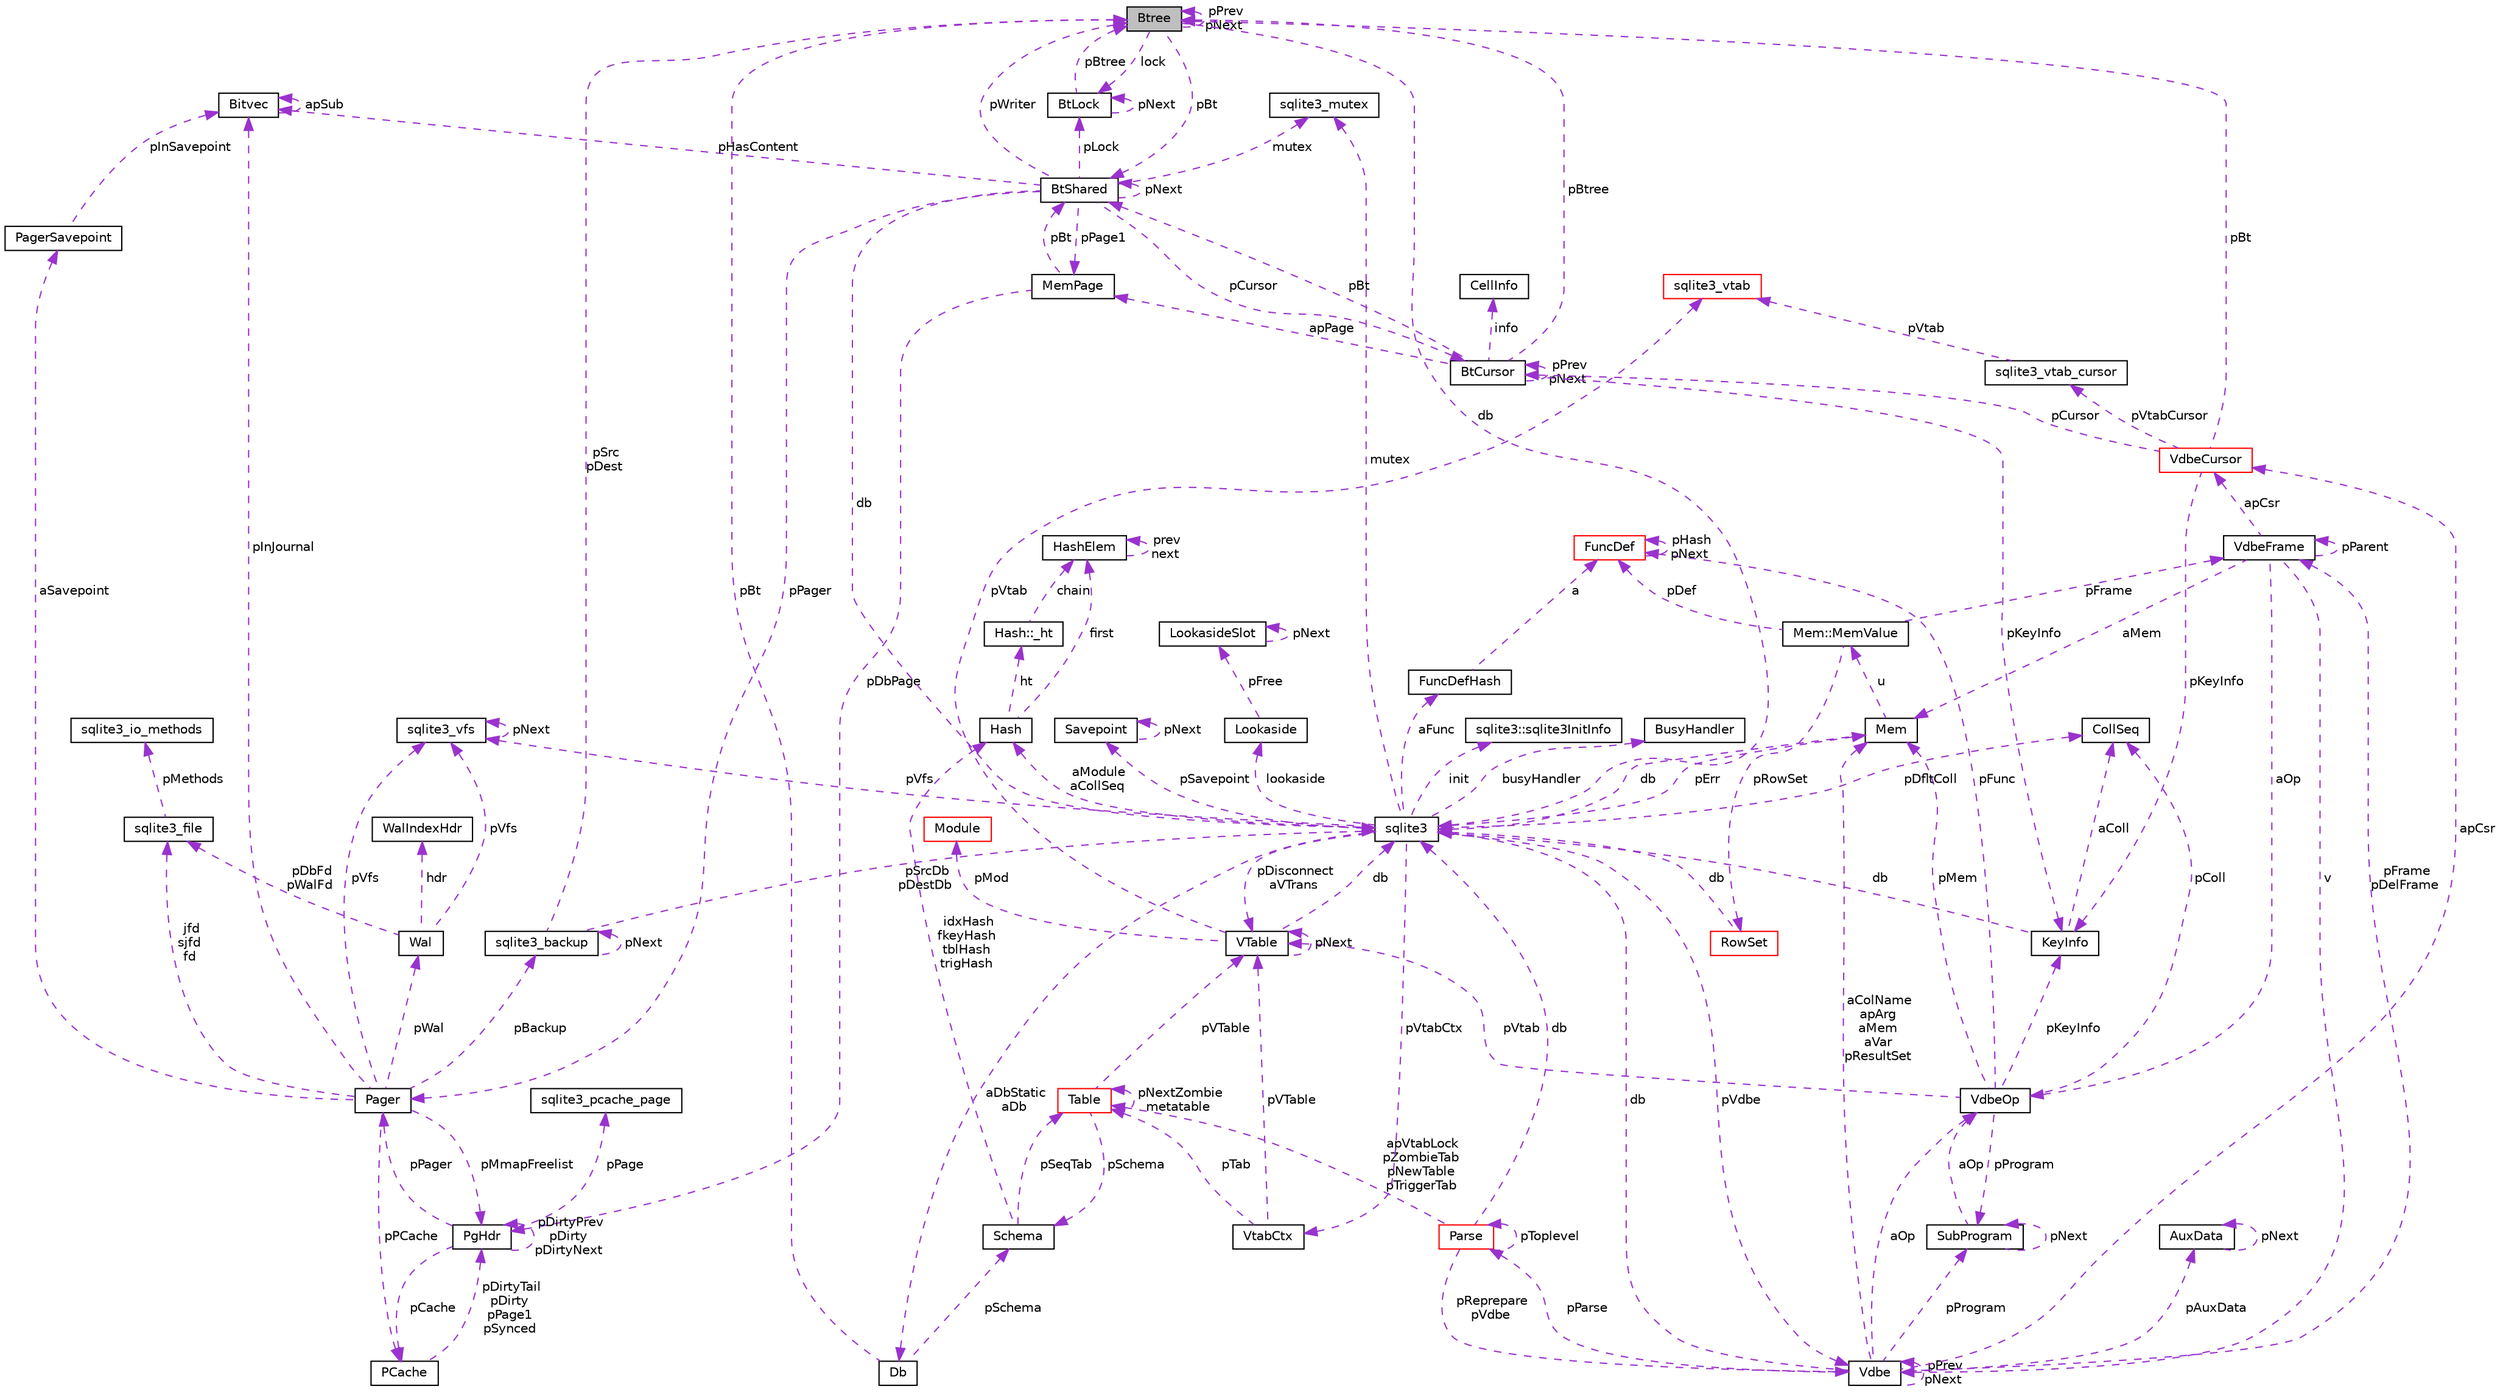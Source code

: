 digraph "Btree"
{
  edge [fontname="Helvetica",fontsize="10",labelfontname="Helvetica",labelfontsize="10"];
  node [fontname="Helvetica",fontsize="10",shape=record];
  Node1 [label="Btree",height=0.2,width=0.4,color="black", fillcolor="grey75", style="filled", fontcolor="black"];
  Node2 -> Node1 [dir="back",color="darkorchid3",fontsize="10",style="dashed",label=" pBt" ,fontname="Helvetica"];
  Node2 [label="BtShared",height=0.2,width=0.4,color="black", fillcolor="white", style="filled",URL="$struct_bt_shared.html"];
  Node3 -> Node2 [dir="back",color="darkorchid3",fontsize="10",style="dashed",label=" pCursor" ,fontname="Helvetica"];
  Node3 [label="BtCursor",height=0.2,width=0.4,color="black", fillcolor="white", style="filled",URL="$struct_bt_cursor.html"];
  Node3 -> Node3 [dir="back",color="darkorchid3",fontsize="10",style="dashed",label=" pPrev\npNext" ,fontname="Helvetica"];
  Node4 -> Node3 [dir="back",color="darkorchid3",fontsize="10",style="dashed",label=" info" ,fontname="Helvetica"];
  Node4 [label="CellInfo",height=0.2,width=0.4,color="black", fillcolor="white", style="filled",URL="$struct_cell_info.html"];
  Node2 -> Node3 [dir="back",color="darkorchid3",fontsize="10",style="dashed",label=" pBt" ,fontname="Helvetica"];
  Node5 -> Node3 [dir="back",color="darkorchid3",fontsize="10",style="dashed",label=" apPage" ,fontname="Helvetica"];
  Node5 [label="MemPage",height=0.2,width=0.4,color="black", fillcolor="white", style="filled",URL="$struct_mem_page.html"];
  Node2 -> Node5 [dir="back",color="darkorchid3",fontsize="10",style="dashed",label=" pBt" ,fontname="Helvetica"];
  Node6 -> Node5 [dir="back",color="darkorchid3",fontsize="10",style="dashed",label=" pDbPage" ,fontname="Helvetica"];
  Node6 [label="PgHdr",height=0.2,width=0.4,color="black", fillcolor="white", style="filled",URL="$struct_pg_hdr.html"];
  Node7 -> Node6 [dir="back",color="darkorchid3",fontsize="10",style="dashed",label=" pPage" ,fontname="Helvetica"];
  Node7 [label="sqlite3_pcache_page",height=0.2,width=0.4,color="black", fillcolor="white", style="filled",URL="$structsqlite3__pcache__page.html"];
  Node8 -> Node6 [dir="back",color="darkorchid3",fontsize="10",style="dashed",label=" pCache" ,fontname="Helvetica"];
  Node8 [label="PCache",height=0.2,width=0.4,color="black", fillcolor="white", style="filled",URL="$struct_p_cache.html"];
  Node6 -> Node8 [dir="back",color="darkorchid3",fontsize="10",style="dashed",label=" pDirtyTail\npDirty\npPage1\npSynced" ,fontname="Helvetica"];
  Node6 -> Node6 [dir="back",color="darkorchid3",fontsize="10",style="dashed",label=" pDirtyPrev\npDirty\npDirtyNext" ,fontname="Helvetica"];
  Node9 -> Node6 [dir="back",color="darkorchid3",fontsize="10",style="dashed",label=" pPager" ,fontname="Helvetica"];
  Node9 [label="Pager",height=0.2,width=0.4,color="black", fillcolor="white", style="filled",URL="$struct_pager.html"];
  Node8 -> Node9 [dir="back",color="darkorchid3",fontsize="10",style="dashed",label=" pPCache" ,fontname="Helvetica"];
  Node10 -> Node9 [dir="back",color="darkorchid3",fontsize="10",style="dashed",label=" pBackup" ,fontname="Helvetica"];
  Node10 [label="sqlite3_backup",height=0.2,width=0.4,color="black", fillcolor="white", style="filled",URL="$structsqlite3__backup.html"];
  Node10 -> Node10 [dir="back",color="darkorchid3",fontsize="10",style="dashed",label=" pNext" ,fontname="Helvetica"];
  Node11 -> Node10 [dir="back",color="darkorchid3",fontsize="10",style="dashed",label=" pSrcDb\npDestDb" ,fontname="Helvetica"];
  Node11 [label="sqlite3",height=0.2,width=0.4,color="black", fillcolor="white", style="filled",URL="$structsqlite3.html"];
  Node12 -> Node11 [dir="back",color="darkorchid3",fontsize="10",style="dashed",label=" pErr" ,fontname="Helvetica"];
  Node12 [label="Mem",height=0.2,width=0.4,color="black", fillcolor="white", style="filled",URL="$struct_mem.html"];
  Node13 -> Node12 [dir="back",color="darkorchid3",fontsize="10",style="dashed",label=" u" ,fontname="Helvetica"];
  Node13 [label="Mem::MemValue",height=0.2,width=0.4,color="black", fillcolor="white", style="filled",URL="$union_mem_1_1_mem_value.html"];
  Node14 -> Node13 [dir="back",color="darkorchid3",fontsize="10",style="dashed",label=" pFrame" ,fontname="Helvetica"];
  Node14 [label="VdbeFrame",height=0.2,width=0.4,color="black", fillcolor="white", style="filled",URL="$struct_vdbe_frame.html"];
  Node12 -> Node14 [dir="back",color="darkorchid3",fontsize="10",style="dashed",label=" aMem" ,fontname="Helvetica"];
  Node15 -> Node14 [dir="back",color="darkorchid3",fontsize="10",style="dashed",label=" v" ,fontname="Helvetica"];
  Node15 [label="Vdbe",height=0.2,width=0.4,color="black", fillcolor="white", style="filled",URL="$struct_vdbe.html"];
  Node15 -> Node15 [dir="back",color="darkorchid3",fontsize="10",style="dashed",label=" pPrev\npNext" ,fontname="Helvetica"];
  Node12 -> Node15 [dir="back",color="darkorchid3",fontsize="10",style="dashed",label=" aColName\napArg\naMem\naVar\npResultSet" ,fontname="Helvetica"];
  Node11 -> Node15 [dir="back",color="darkorchid3",fontsize="10",style="dashed",label=" db" ,fontname="Helvetica"];
  Node14 -> Node15 [dir="back",color="darkorchid3",fontsize="10",style="dashed",label=" pFrame\npDelFrame" ,fontname="Helvetica"];
  Node16 -> Node15 [dir="back",color="darkorchid3",fontsize="10",style="dashed",label=" pAuxData" ,fontname="Helvetica"];
  Node16 [label="AuxData",height=0.2,width=0.4,color="black", fillcolor="white", style="filled",URL="$struct_aux_data.html"];
  Node16 -> Node16 [dir="back",color="darkorchid3",fontsize="10",style="dashed",label=" pNext" ,fontname="Helvetica"];
  Node17 -> Node15 [dir="back",color="darkorchid3",fontsize="10",style="dashed",label=" pProgram" ,fontname="Helvetica"];
  Node17 [label="SubProgram",height=0.2,width=0.4,color="black", fillcolor="white", style="filled",URL="$struct_sub_program.html"];
  Node17 -> Node17 [dir="back",color="darkorchid3",fontsize="10",style="dashed",label=" pNext" ,fontname="Helvetica"];
  Node18 -> Node17 [dir="back",color="darkorchid3",fontsize="10",style="dashed",label=" aOp" ,fontname="Helvetica"];
  Node18 [label="VdbeOp",height=0.2,width=0.4,color="black", fillcolor="white", style="filled",URL="$struct_vdbe_op.html"];
  Node12 -> Node18 [dir="back",color="darkorchid3",fontsize="10",style="dashed",label=" pMem" ,fontname="Helvetica"];
  Node19 -> Node18 [dir="back",color="darkorchid3",fontsize="10",style="dashed",label=" pColl" ,fontname="Helvetica"];
  Node19 [label="CollSeq",height=0.2,width=0.4,color="black", fillcolor="white", style="filled",URL="$struct_coll_seq.html"];
  Node20 -> Node18 [dir="back",color="darkorchid3",fontsize="10",style="dashed",label=" pVtab" ,fontname="Helvetica"];
  Node20 [label="VTable",height=0.2,width=0.4,color="black", fillcolor="white", style="filled",URL="$struct_v_table.html"];
  Node11 -> Node20 [dir="back",color="darkorchid3",fontsize="10",style="dashed",label=" db" ,fontname="Helvetica"];
  Node20 -> Node20 [dir="back",color="darkorchid3",fontsize="10",style="dashed",label=" pNext" ,fontname="Helvetica"];
  Node21 -> Node20 [dir="back",color="darkorchid3",fontsize="10",style="dashed",label=" pMod" ,fontname="Helvetica"];
  Node21 [label="Module",height=0.2,width=0.4,color="red", fillcolor="white", style="filled",URL="$struct_module.html"];
  Node22 -> Node20 [dir="back",color="darkorchid3",fontsize="10",style="dashed",label=" pVtab" ,fontname="Helvetica"];
  Node22 [label="sqlite3_vtab",height=0.2,width=0.4,color="red", fillcolor="white", style="filled",URL="$structsqlite3__vtab.html"];
  Node17 -> Node18 [dir="back",color="darkorchid3",fontsize="10",style="dashed",label=" pProgram" ,fontname="Helvetica"];
  Node23 -> Node18 [dir="back",color="darkorchid3",fontsize="10",style="dashed",label=" pKeyInfo" ,fontname="Helvetica"];
  Node23 [label="KeyInfo",height=0.2,width=0.4,color="black", fillcolor="white", style="filled",URL="$struct_key_info.html"];
  Node11 -> Node23 [dir="back",color="darkorchid3",fontsize="10",style="dashed",label=" db" ,fontname="Helvetica"];
  Node19 -> Node23 [dir="back",color="darkorchid3",fontsize="10",style="dashed",label=" aColl" ,fontname="Helvetica"];
  Node24 -> Node18 [dir="back",color="darkorchid3",fontsize="10",style="dashed",label=" pFunc" ,fontname="Helvetica"];
  Node24 [label="FuncDef",height=0.2,width=0.4,color="red", fillcolor="white", style="filled",URL="$struct_func_def.html"];
  Node24 -> Node24 [dir="back",color="darkorchid3",fontsize="10",style="dashed",label=" pHash\npNext" ,fontname="Helvetica"];
  Node25 -> Node15 [dir="back",color="darkorchid3",fontsize="10",style="dashed",label=" apCsr" ,fontname="Helvetica"];
  Node25 [label="VdbeCursor",height=0.2,width=0.4,color="red", fillcolor="white", style="filled",URL="$struct_vdbe_cursor.html"];
  Node3 -> Node25 [dir="back",color="darkorchid3",fontsize="10",style="dashed",label=" pCursor" ,fontname="Helvetica"];
  Node26 -> Node25 [dir="back",color="darkorchid3",fontsize="10",style="dashed",label=" pVtabCursor" ,fontname="Helvetica"];
  Node26 [label="sqlite3_vtab_cursor",height=0.2,width=0.4,color="black", fillcolor="white", style="filled",URL="$structsqlite3__vtab__cursor.html"];
  Node22 -> Node26 [dir="back",color="darkorchid3",fontsize="10",style="dashed",label=" pVtab" ,fontname="Helvetica"];
  Node23 -> Node25 [dir="back",color="darkorchid3",fontsize="10",style="dashed",label=" pKeyInfo" ,fontname="Helvetica"];
  Node1 -> Node25 [dir="back",color="darkorchid3",fontsize="10",style="dashed",label=" pBt" ,fontname="Helvetica"];
  Node27 -> Node15 [dir="back",color="darkorchid3",fontsize="10",style="dashed",label=" pParse" ,fontname="Helvetica"];
  Node27 [label="Parse",height=0.2,width=0.4,color="red", fillcolor="white", style="filled",URL="$struct_parse.html"];
  Node15 -> Node27 [dir="back",color="darkorchid3",fontsize="10",style="dashed",label=" pReprepare\npVdbe" ,fontname="Helvetica"];
  Node11 -> Node27 [dir="back",color="darkorchid3",fontsize="10",style="dashed",label=" db" ,fontname="Helvetica"];
  Node28 -> Node27 [dir="back",color="darkorchid3",fontsize="10",style="dashed",label=" apVtabLock\npZombieTab\npNewTable\npTriggerTab" ,fontname="Helvetica"];
  Node28 [label="Table",height=0.2,width=0.4,color="red", fillcolor="white", style="filled",URL="$struct_table.html"];
  Node29 -> Node28 [dir="back",color="darkorchid3",fontsize="10",style="dashed",label=" pSchema" ,fontname="Helvetica"];
  Node29 [label="Schema",height=0.2,width=0.4,color="black", fillcolor="white", style="filled",URL="$struct_schema.html"];
  Node28 -> Node29 [dir="back",color="darkorchid3",fontsize="10",style="dashed",label=" pSeqTab" ,fontname="Helvetica"];
  Node30 -> Node29 [dir="back",color="darkorchid3",fontsize="10",style="dashed",label=" idxHash\nfkeyHash\ntblHash\ntrigHash" ,fontname="Helvetica"];
  Node30 [label="Hash",height=0.2,width=0.4,color="black", fillcolor="white", style="filled",URL="$struct_hash.html"];
  Node31 -> Node30 [dir="back",color="darkorchid3",fontsize="10",style="dashed",label=" ht" ,fontname="Helvetica"];
  Node31 [label="Hash::_ht",height=0.2,width=0.4,color="black", fillcolor="white", style="filled",URL="$struct_hash_1_1__ht.html"];
  Node32 -> Node31 [dir="back",color="darkorchid3",fontsize="10",style="dashed",label=" chain" ,fontname="Helvetica"];
  Node32 [label="HashElem",height=0.2,width=0.4,color="black", fillcolor="white", style="filled",URL="$struct_hash_elem.html"];
  Node32 -> Node32 [dir="back",color="darkorchid3",fontsize="10",style="dashed",label=" prev\nnext" ,fontname="Helvetica"];
  Node32 -> Node30 [dir="back",color="darkorchid3",fontsize="10",style="dashed",label=" first" ,fontname="Helvetica"];
  Node20 -> Node28 [dir="back",color="darkorchid3",fontsize="10",style="dashed",label=" pVTable" ,fontname="Helvetica"];
  Node28 -> Node28 [dir="back",color="darkorchid3",fontsize="10",style="dashed",label=" pNextZombie\nmetatable" ,fontname="Helvetica"];
  Node27 -> Node27 [dir="back",color="darkorchid3",fontsize="10",style="dashed",label=" pToplevel" ,fontname="Helvetica"];
  Node18 -> Node15 [dir="back",color="darkorchid3",fontsize="10",style="dashed",label=" aOp" ,fontname="Helvetica"];
  Node14 -> Node14 [dir="back",color="darkorchid3",fontsize="10",style="dashed",label=" pParent" ,fontname="Helvetica"];
  Node25 -> Node14 [dir="back",color="darkorchid3",fontsize="10",style="dashed",label=" apCsr" ,fontname="Helvetica"];
  Node18 -> Node14 [dir="back",color="darkorchid3",fontsize="10",style="dashed",label=" aOp" ,fontname="Helvetica"];
  Node33 -> Node13 [dir="back",color="darkorchid3",fontsize="10",style="dashed",label=" pRowSet" ,fontname="Helvetica"];
  Node33 [label="RowSet",height=0.2,width=0.4,color="red", fillcolor="white", style="filled",URL="$struct_row_set.html"];
  Node11 -> Node33 [dir="back",color="darkorchid3",fontsize="10",style="dashed",label=" db" ,fontname="Helvetica"];
  Node24 -> Node13 [dir="back",color="darkorchid3",fontsize="10",style="dashed",label=" pDef" ,fontname="Helvetica"];
  Node11 -> Node12 [dir="back",color="darkorchid3",fontsize="10",style="dashed",label=" db" ,fontname="Helvetica"];
  Node15 -> Node11 [dir="back",color="darkorchid3",fontsize="10",style="dashed",label=" pVdbe" ,fontname="Helvetica"];
  Node34 -> Node11 [dir="back",color="darkorchid3",fontsize="10",style="dashed",label=" pSavepoint" ,fontname="Helvetica"];
  Node34 [label="Savepoint",height=0.2,width=0.4,color="black", fillcolor="white", style="filled",URL="$struct_savepoint.html"];
  Node34 -> Node34 [dir="back",color="darkorchid3",fontsize="10",style="dashed",label=" pNext" ,fontname="Helvetica"];
  Node35 -> Node11 [dir="back",color="darkorchid3",fontsize="10",style="dashed",label=" aFunc" ,fontname="Helvetica"];
  Node35 [label="FuncDefHash",height=0.2,width=0.4,color="black", fillcolor="white", style="filled",URL="$struct_func_def_hash.html"];
  Node24 -> Node35 [dir="back",color="darkorchid3",fontsize="10",style="dashed",label=" a" ,fontname="Helvetica"];
  Node36 -> Node11 [dir="back",color="darkorchid3",fontsize="10",style="dashed",label=" lookaside" ,fontname="Helvetica"];
  Node36 [label="Lookaside",height=0.2,width=0.4,color="black", fillcolor="white", style="filled",URL="$struct_lookaside.html"];
  Node37 -> Node36 [dir="back",color="darkorchid3",fontsize="10",style="dashed",label=" pFree" ,fontname="Helvetica"];
  Node37 [label="LookasideSlot",height=0.2,width=0.4,color="black", fillcolor="white", style="filled",URL="$struct_lookaside_slot.html"];
  Node37 -> Node37 [dir="back",color="darkorchid3",fontsize="10",style="dashed",label=" pNext" ,fontname="Helvetica"];
  Node38 -> Node11 [dir="back",color="darkorchid3",fontsize="10",style="dashed",label=" mutex" ,fontname="Helvetica"];
  Node38 [label="sqlite3_mutex",height=0.2,width=0.4,color="black", fillcolor="white", style="filled",URL="$structsqlite3__mutex.html"];
  Node39 -> Node11 [dir="back",color="darkorchid3",fontsize="10",style="dashed",label=" pVfs" ,fontname="Helvetica"];
  Node39 [label="sqlite3_vfs",height=0.2,width=0.4,color="black", fillcolor="white", style="filled",URL="$structsqlite3__vfs.html"];
  Node39 -> Node39 [dir="back",color="darkorchid3",fontsize="10",style="dashed",label=" pNext" ,fontname="Helvetica"];
  Node40 -> Node11 [dir="back",color="darkorchid3",fontsize="10",style="dashed",label=" init" ,fontname="Helvetica"];
  Node40 [label="sqlite3::sqlite3InitInfo",height=0.2,width=0.4,color="black", fillcolor="white", style="filled",URL="$structsqlite3_1_1sqlite3_init_info.html"];
  Node41 -> Node11 [dir="back",color="darkorchid3",fontsize="10",style="dashed",label=" busyHandler" ,fontname="Helvetica"];
  Node41 [label="BusyHandler",height=0.2,width=0.4,color="black", fillcolor="white", style="filled",URL="$struct_busy_handler.html"];
  Node42 -> Node11 [dir="back",color="darkorchid3",fontsize="10",style="dashed",label=" pVtabCtx" ,fontname="Helvetica"];
  Node42 [label="VtabCtx",height=0.2,width=0.4,color="black", fillcolor="white", style="filled",URL="$struct_vtab_ctx.html"];
  Node20 -> Node42 [dir="back",color="darkorchid3",fontsize="10",style="dashed",label=" pVTable" ,fontname="Helvetica"];
  Node28 -> Node42 [dir="back",color="darkorchid3",fontsize="10",style="dashed",label=" pTab" ,fontname="Helvetica"];
  Node19 -> Node11 [dir="back",color="darkorchid3",fontsize="10",style="dashed",label=" pDfltColl" ,fontname="Helvetica"];
  Node20 -> Node11 [dir="back",color="darkorchid3",fontsize="10",style="dashed",label=" pDisconnect\naVTrans" ,fontname="Helvetica"];
  Node43 -> Node11 [dir="back",color="darkorchid3",fontsize="10",style="dashed",label=" aDbStatic\naDb" ,fontname="Helvetica"];
  Node43 [label="Db",height=0.2,width=0.4,color="black", fillcolor="white", style="filled",URL="$struct_db.html"];
  Node29 -> Node43 [dir="back",color="darkorchid3",fontsize="10",style="dashed",label=" pSchema" ,fontname="Helvetica"];
  Node1 -> Node43 [dir="back",color="darkorchid3",fontsize="10",style="dashed",label=" pBt" ,fontname="Helvetica"];
  Node30 -> Node11 [dir="back",color="darkorchid3",fontsize="10",style="dashed",label=" aModule\naCollSeq" ,fontname="Helvetica"];
  Node1 -> Node10 [dir="back",color="darkorchid3",fontsize="10",style="dashed",label=" pSrc\npDest" ,fontname="Helvetica"];
  Node44 -> Node9 [dir="back",color="darkorchid3",fontsize="10",style="dashed",label=" pInJournal" ,fontname="Helvetica"];
  Node44 [label="Bitvec",height=0.2,width=0.4,color="black", fillcolor="white", style="filled",URL="$struct_bitvec.html"];
  Node44 -> Node44 [dir="back",color="darkorchid3",fontsize="10",style="dashed",label=" apSub" ,fontname="Helvetica"];
  Node45 -> Node9 [dir="back",color="darkorchid3",fontsize="10",style="dashed",label=" jfd\nsjfd\nfd" ,fontname="Helvetica"];
  Node45 [label="sqlite3_file",height=0.2,width=0.4,color="black", fillcolor="white", style="filled",URL="$structsqlite3__file.html"];
  Node46 -> Node45 [dir="back",color="darkorchid3",fontsize="10",style="dashed",label=" pMethods" ,fontname="Helvetica"];
  Node46 [label="sqlite3_io_methods",height=0.2,width=0.4,color="black", fillcolor="white", style="filled",URL="$structsqlite3__io__methods.html"];
  Node39 -> Node9 [dir="back",color="darkorchid3",fontsize="10",style="dashed",label=" pVfs" ,fontname="Helvetica"];
  Node6 -> Node9 [dir="back",color="darkorchid3",fontsize="10",style="dashed",label=" pMmapFreelist" ,fontname="Helvetica"];
  Node47 -> Node9 [dir="back",color="darkorchid3",fontsize="10",style="dashed",label=" pWal" ,fontname="Helvetica"];
  Node47 [label="Wal",height=0.2,width=0.4,color="black", fillcolor="white", style="filled",URL="$struct_wal.html"];
  Node45 -> Node47 [dir="back",color="darkorchid3",fontsize="10",style="dashed",label=" pDbFd\npWalFd" ,fontname="Helvetica"];
  Node39 -> Node47 [dir="back",color="darkorchid3",fontsize="10",style="dashed",label=" pVfs" ,fontname="Helvetica"];
  Node48 -> Node47 [dir="back",color="darkorchid3",fontsize="10",style="dashed",label=" hdr" ,fontname="Helvetica"];
  Node48 [label="WalIndexHdr",height=0.2,width=0.4,color="black", fillcolor="white", style="filled",URL="$struct_wal_index_hdr.html"];
  Node49 -> Node9 [dir="back",color="darkorchid3",fontsize="10",style="dashed",label=" aSavepoint" ,fontname="Helvetica"];
  Node49 [label="PagerSavepoint",height=0.2,width=0.4,color="black", fillcolor="white", style="filled",URL="$struct_pager_savepoint.html"];
  Node44 -> Node49 [dir="back",color="darkorchid3",fontsize="10",style="dashed",label=" pInSavepoint" ,fontname="Helvetica"];
  Node23 -> Node3 [dir="back",color="darkorchid3",fontsize="10",style="dashed",label=" pKeyInfo" ,fontname="Helvetica"];
  Node1 -> Node3 [dir="back",color="darkorchid3",fontsize="10",style="dashed",label=" pBtree" ,fontname="Helvetica"];
  Node2 -> Node2 [dir="back",color="darkorchid3",fontsize="10",style="dashed",label=" pNext" ,fontname="Helvetica"];
  Node11 -> Node2 [dir="back",color="darkorchid3",fontsize="10",style="dashed",label=" db" ,fontname="Helvetica"];
  Node44 -> Node2 [dir="back",color="darkorchid3",fontsize="10",style="dashed",label=" pHasContent" ,fontname="Helvetica"];
  Node38 -> Node2 [dir="back",color="darkorchid3",fontsize="10",style="dashed",label=" mutex" ,fontname="Helvetica"];
  Node50 -> Node2 [dir="back",color="darkorchid3",fontsize="10",style="dashed",label=" pLock" ,fontname="Helvetica"];
  Node50 [label="BtLock",height=0.2,width=0.4,color="black", fillcolor="white", style="filled",URL="$struct_bt_lock.html"];
  Node50 -> Node50 [dir="back",color="darkorchid3",fontsize="10",style="dashed",label=" pNext" ,fontname="Helvetica"];
  Node1 -> Node50 [dir="back",color="darkorchid3",fontsize="10",style="dashed",label=" pBtree" ,fontname="Helvetica"];
  Node5 -> Node2 [dir="back",color="darkorchid3",fontsize="10",style="dashed",label=" pPage1" ,fontname="Helvetica"];
  Node1 -> Node2 [dir="back",color="darkorchid3",fontsize="10",style="dashed",label=" pWriter" ,fontname="Helvetica"];
  Node9 -> Node2 [dir="back",color="darkorchid3",fontsize="10",style="dashed",label=" pPager" ,fontname="Helvetica"];
  Node11 -> Node1 [dir="back",color="darkorchid3",fontsize="10",style="dashed",label=" db" ,fontname="Helvetica"];
  Node50 -> Node1 [dir="back",color="darkorchid3",fontsize="10",style="dashed",label=" lock" ,fontname="Helvetica"];
  Node1 -> Node1 [dir="back",color="darkorchid3",fontsize="10",style="dashed",label=" pPrev\npNext" ,fontname="Helvetica"];
}
